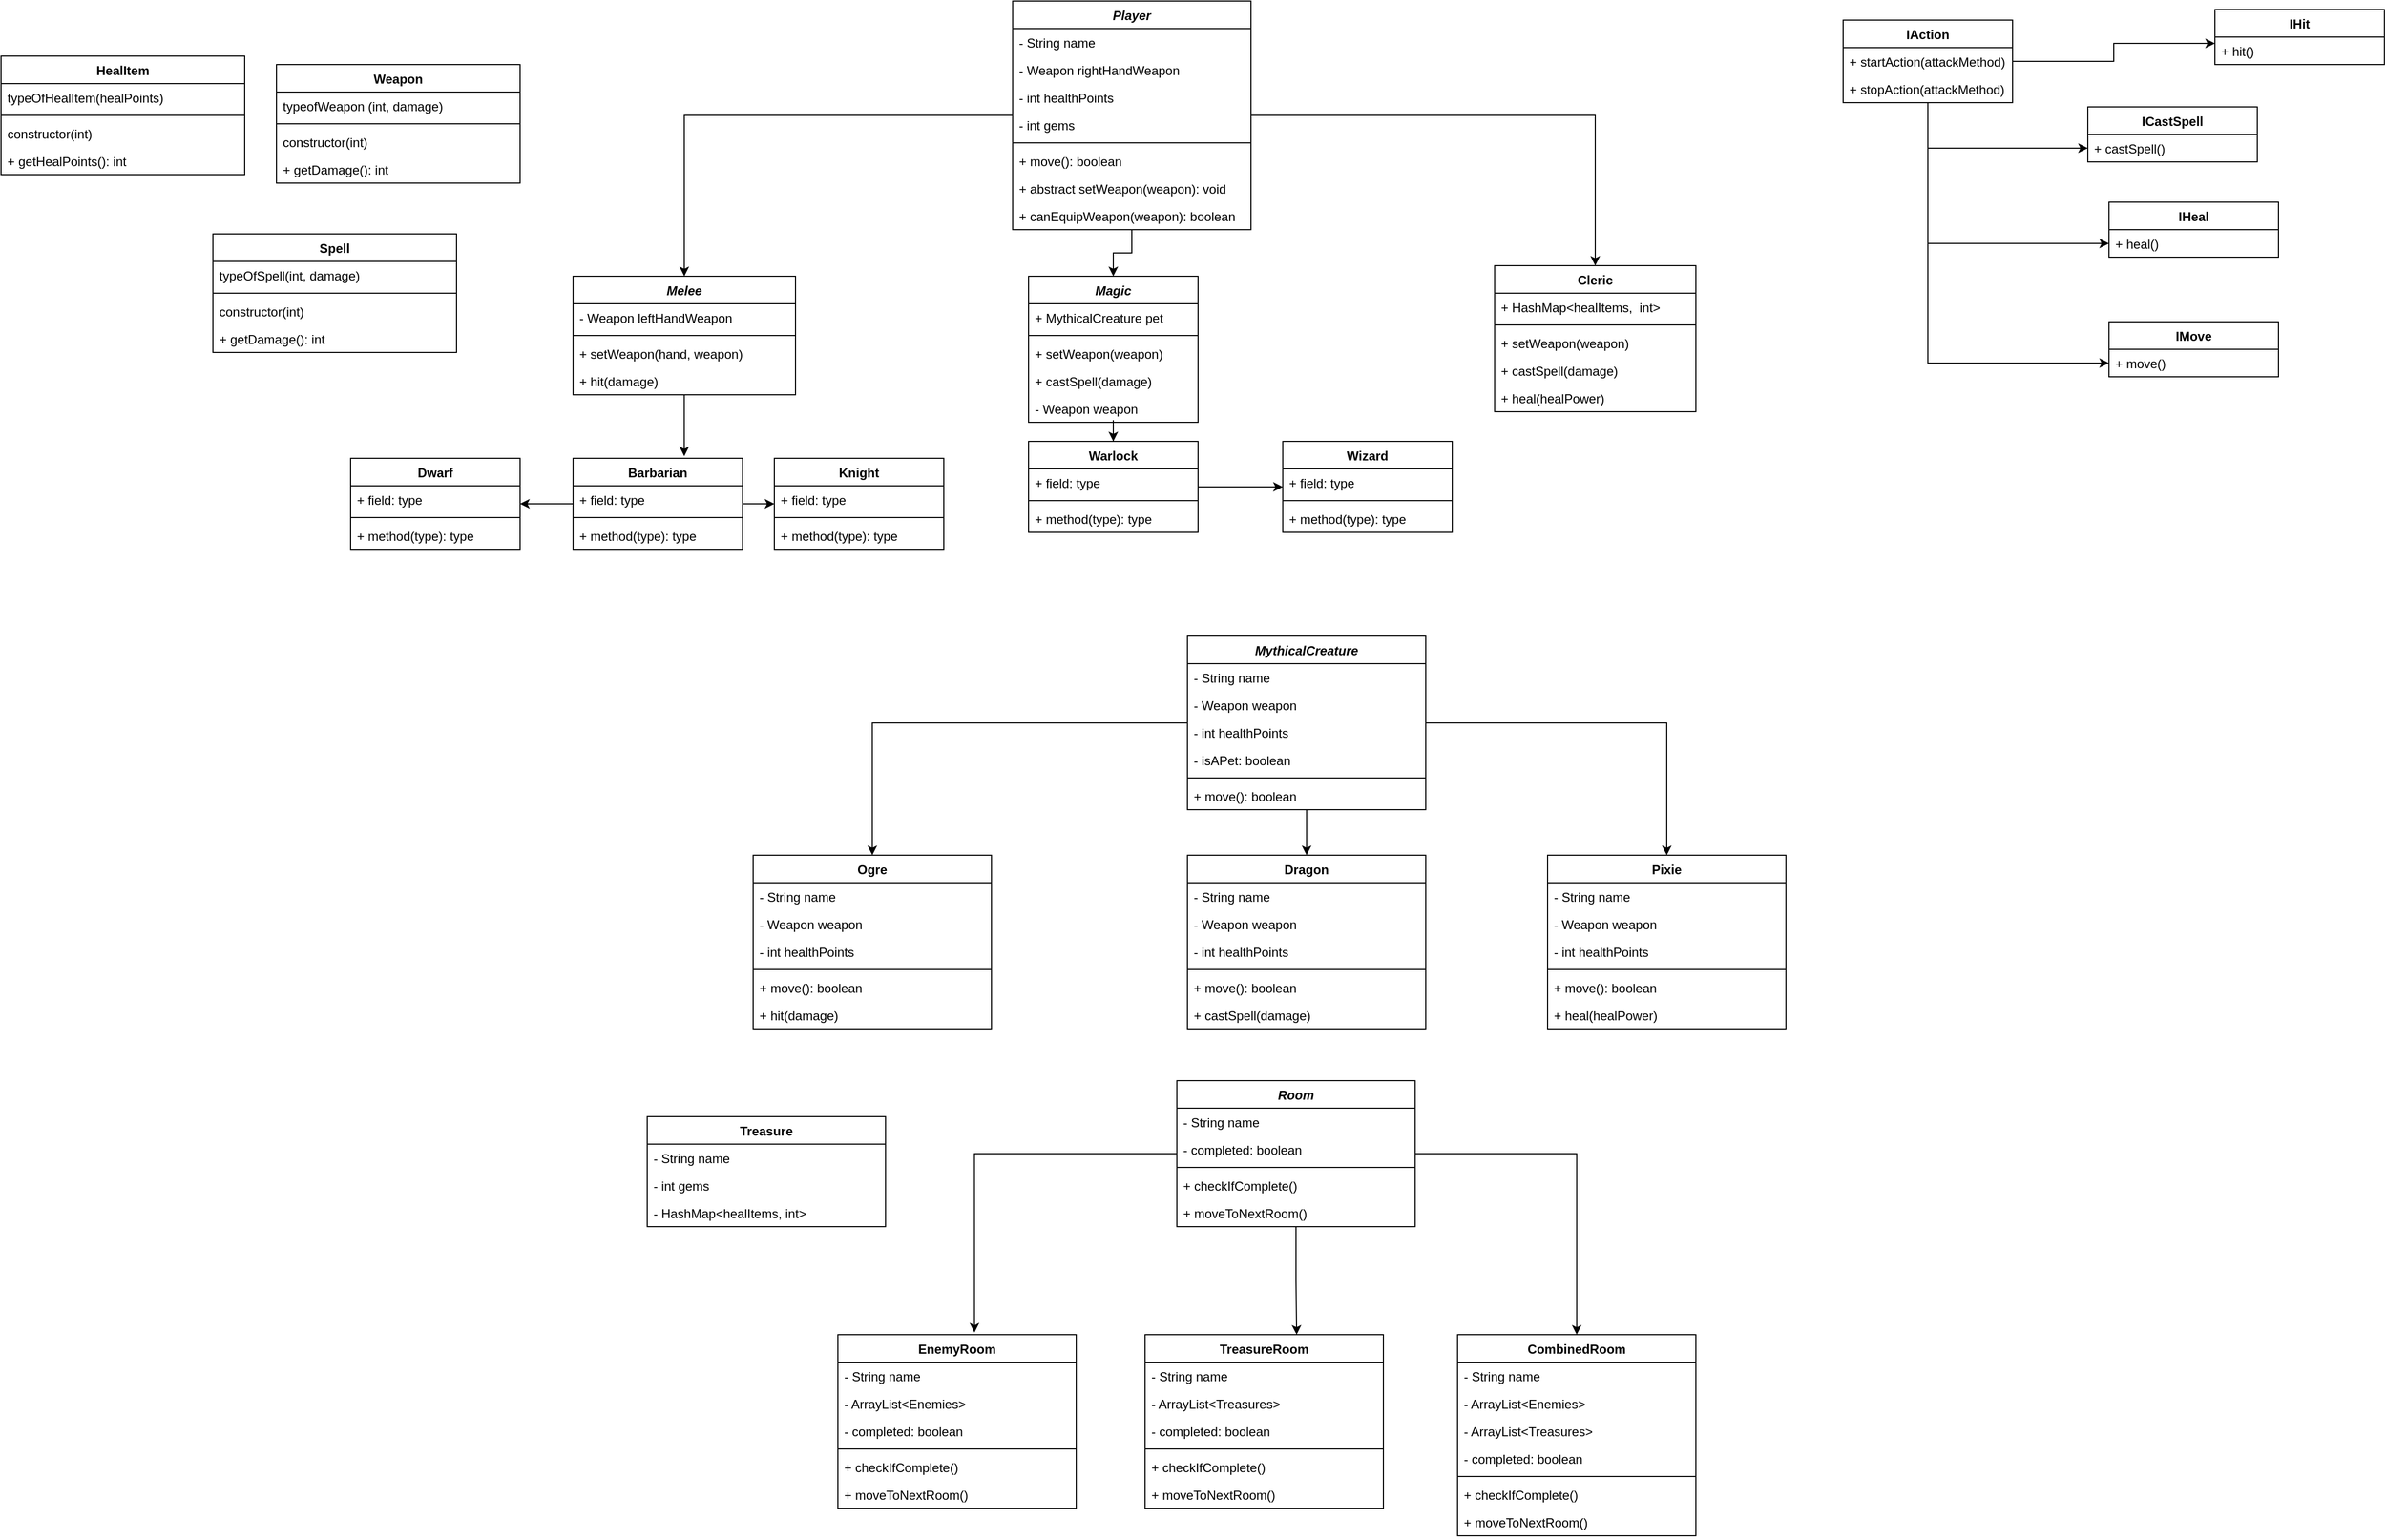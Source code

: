 <mxfile version="14.1.8" type="device"><diagram id="GPRDv0o0sijaEl3wAwDh" name="Page-1"><mxGraphModel dx="2567" dy="671" grid="1" gridSize="10" guides="1" tooltips="1" connect="1" arrows="1" fold="1" page="1" pageScale="1" pageWidth="1169" pageHeight="827" math="0" shadow="0"><root><mxCell id="0"/><mxCell id="1" parent="0"/><mxCell id="RR1nywjwyYyevv1b9YjJ-12" value="" style="edgeStyle=orthogonalEdgeStyle;rounded=0;orthogonalLoop=1;jettySize=auto;html=1;" edge="1" parent="1" source="RR1nywjwyYyevv1b9YjJ-4" target="RR1nywjwyYyevv1b9YjJ-8"><mxGeometry relative="1" as="geometry"/></mxCell><mxCell id="RR1nywjwyYyevv1b9YjJ-49" style="edgeStyle=orthogonalEdgeStyle;rounded=0;orthogonalLoop=1;jettySize=auto;html=1;entryX=0.5;entryY=0;entryDx=0;entryDy=0;" edge="1" parent="1" source="RR1nywjwyYyevv1b9YjJ-4" target="RR1nywjwyYyevv1b9YjJ-13"><mxGeometry relative="1" as="geometry"/></mxCell><mxCell id="RR1nywjwyYyevv1b9YjJ-50" style="edgeStyle=orthogonalEdgeStyle;rounded=0;orthogonalLoop=1;jettySize=auto;html=1;entryX=0.5;entryY=0;entryDx=0;entryDy=0;" edge="1" parent="1" source="RR1nywjwyYyevv1b9YjJ-4" target="RR1nywjwyYyevv1b9YjJ-18"><mxGeometry relative="1" as="geometry"/></mxCell><mxCell id="RR1nywjwyYyevv1b9YjJ-4" value="Player" style="swimlane;fontStyle=3;align=center;verticalAlign=top;childLayout=stackLayout;horizontal=1;startSize=26;horizontalStack=0;resizeParent=1;resizeParentMax=0;resizeLast=0;collapsible=1;marginBottom=0;" vertex="1" parent="1"><mxGeometry x="385" y="20" width="225" height="216" as="geometry"/></mxCell><mxCell id="RR1nywjwyYyevv1b9YjJ-5" value="- String name" style="text;strokeColor=none;fillColor=none;align=left;verticalAlign=top;spacingLeft=4;spacingRight=4;overflow=hidden;rotatable=0;points=[[0,0.5],[1,0.5]];portConstraint=eastwest;" vertex="1" parent="RR1nywjwyYyevv1b9YjJ-4"><mxGeometry y="26" width="225" height="26" as="geometry"/></mxCell><mxCell id="RR1nywjwyYyevv1b9YjJ-56" value="- Weapon rightHandWeapon " style="text;strokeColor=none;fillColor=none;align=left;verticalAlign=top;spacingLeft=4;spacingRight=4;overflow=hidden;rotatable=0;points=[[0,0.5],[1,0.5]];portConstraint=eastwest;" vertex="1" parent="RR1nywjwyYyevv1b9YjJ-4"><mxGeometry y="52" width="225" height="26" as="geometry"/></mxCell><mxCell id="RR1nywjwyYyevv1b9YjJ-53" value="- int healthPoints" style="text;strokeColor=none;fillColor=none;align=left;verticalAlign=top;spacingLeft=4;spacingRight=4;overflow=hidden;rotatable=0;points=[[0,0.5],[1,0.5]];portConstraint=eastwest;" vertex="1" parent="RR1nywjwyYyevv1b9YjJ-4"><mxGeometry y="78" width="225" height="26" as="geometry"/></mxCell><mxCell id="RR1nywjwyYyevv1b9YjJ-155" value="- int gems" style="text;strokeColor=none;fillColor=none;align=left;verticalAlign=top;spacingLeft=4;spacingRight=4;overflow=hidden;rotatable=0;points=[[0,0.5],[1,0.5]];portConstraint=eastwest;" vertex="1" parent="RR1nywjwyYyevv1b9YjJ-4"><mxGeometry y="104" width="225" height="26" as="geometry"/></mxCell><mxCell id="RR1nywjwyYyevv1b9YjJ-6" value="" style="line;strokeWidth=1;fillColor=none;align=left;verticalAlign=middle;spacingTop=-1;spacingLeft=3;spacingRight=3;rotatable=0;labelPosition=right;points=[];portConstraint=eastwest;" vertex="1" parent="RR1nywjwyYyevv1b9YjJ-4"><mxGeometry y="130" width="225" height="8" as="geometry"/></mxCell><mxCell id="RR1nywjwyYyevv1b9YjJ-7" value="+ move(): boolean&#10;" style="text;strokeColor=none;fillColor=none;align=left;verticalAlign=top;spacingLeft=4;spacingRight=4;overflow=hidden;rotatable=0;points=[[0,0.5],[1,0.5]];portConstraint=eastwest;" vertex="1" parent="RR1nywjwyYyevv1b9YjJ-4"><mxGeometry y="138" width="225" height="26" as="geometry"/></mxCell><mxCell id="RR1nywjwyYyevv1b9YjJ-55" value="+ abstract setWeapon(weapon): void" style="text;strokeColor=none;fillColor=none;align=left;verticalAlign=top;spacingLeft=4;spacingRight=4;overflow=hidden;rotatable=0;points=[[0,0.5],[1,0.5]];portConstraint=eastwest;" vertex="1" parent="RR1nywjwyYyevv1b9YjJ-4"><mxGeometry y="164" width="225" height="26" as="geometry"/></mxCell><mxCell id="RR1nywjwyYyevv1b9YjJ-78" value="+ canEquipWeapon(weapon): boolean" style="text;strokeColor=none;fillColor=none;align=left;verticalAlign=top;spacingLeft=4;spacingRight=4;overflow=hidden;rotatable=0;points=[[0,0.5],[1,0.5]];portConstraint=eastwest;" vertex="1" parent="RR1nywjwyYyevv1b9YjJ-4"><mxGeometry y="190" width="225" height="26" as="geometry"/></mxCell><mxCell id="RR1nywjwyYyevv1b9YjJ-63" style="edgeStyle=orthogonalEdgeStyle;rounded=0;orthogonalLoop=1;jettySize=auto;html=1;entryX=0.656;entryY=-0.023;entryDx=0;entryDy=0;entryPerimeter=0;" edge="1" parent="1" source="RR1nywjwyYyevv1b9YjJ-8" target="RR1nywjwyYyevv1b9YjJ-23"><mxGeometry relative="1" as="geometry"/></mxCell><mxCell id="RR1nywjwyYyevv1b9YjJ-8" value="Melee" style="swimlane;fontStyle=3;align=center;verticalAlign=top;childLayout=stackLayout;horizontal=1;startSize=26;horizontalStack=0;resizeParent=1;resizeParentMax=0;resizeLast=0;collapsible=1;marginBottom=0;" vertex="1" parent="1"><mxGeometry x="-30" y="280" width="210" height="112" as="geometry"/></mxCell><mxCell id="RR1nywjwyYyevv1b9YjJ-9" value="- Weapon leftHandWeapon" style="text;strokeColor=none;fillColor=none;align=left;verticalAlign=top;spacingLeft=4;spacingRight=4;overflow=hidden;rotatable=0;points=[[0,0.5],[1,0.5]];portConstraint=eastwest;" vertex="1" parent="RR1nywjwyYyevv1b9YjJ-8"><mxGeometry y="26" width="210" height="26" as="geometry"/></mxCell><mxCell id="RR1nywjwyYyevv1b9YjJ-10" value="" style="line;strokeWidth=1;fillColor=none;align=left;verticalAlign=middle;spacingTop=-1;spacingLeft=3;spacingRight=3;rotatable=0;labelPosition=right;points=[];portConstraint=eastwest;" vertex="1" parent="RR1nywjwyYyevv1b9YjJ-8"><mxGeometry y="52" width="210" height="8" as="geometry"/></mxCell><mxCell id="RR1nywjwyYyevv1b9YjJ-11" value="+ setWeapon(hand, weapon)" style="text;strokeColor=none;fillColor=none;align=left;verticalAlign=top;spacingLeft=4;spacingRight=4;overflow=hidden;rotatable=0;points=[[0,0.5],[1,0.5]];portConstraint=eastwest;" vertex="1" parent="RR1nywjwyYyevv1b9YjJ-8"><mxGeometry y="60" width="210" height="26" as="geometry"/></mxCell><mxCell id="RR1nywjwyYyevv1b9YjJ-62" value="+ hit(damage)" style="text;strokeColor=none;fillColor=none;align=left;verticalAlign=top;spacingLeft=4;spacingRight=4;overflow=hidden;rotatable=0;points=[[0,0.5],[1,0.5]];portConstraint=eastwest;" vertex="1" parent="RR1nywjwyYyevv1b9YjJ-8"><mxGeometry y="86" width="210" height="26" as="geometry"/></mxCell><mxCell id="RR1nywjwyYyevv1b9YjJ-43" value="" style="edgeStyle=orthogonalEdgeStyle;rounded=0;orthogonalLoop=1;jettySize=auto;html=1;" edge="1" parent="1" source="RR1nywjwyYyevv1b9YjJ-13" target="RR1nywjwyYyevv1b9YjJ-39"><mxGeometry relative="1" as="geometry"/></mxCell><mxCell id="RR1nywjwyYyevv1b9YjJ-13" value="Magic" style="swimlane;fontStyle=3;align=center;verticalAlign=top;childLayout=stackLayout;horizontal=1;startSize=26;horizontalStack=0;resizeParent=1;resizeParentMax=0;resizeLast=0;collapsible=1;marginBottom=0;" vertex="1" parent="1"><mxGeometry x="400" y="280" width="160" height="138" as="geometry"/></mxCell><mxCell id="RR1nywjwyYyevv1b9YjJ-14" value="+ MythicalCreature pet" style="text;strokeColor=none;fillColor=none;align=left;verticalAlign=top;spacingLeft=4;spacingRight=4;overflow=hidden;rotatable=0;points=[[0,0.5],[1,0.5]];portConstraint=eastwest;" vertex="1" parent="RR1nywjwyYyevv1b9YjJ-13"><mxGeometry y="26" width="160" height="26" as="geometry"/></mxCell><mxCell id="RR1nywjwyYyevv1b9YjJ-15" value="" style="line;strokeWidth=1;fillColor=none;align=left;verticalAlign=middle;spacingTop=-1;spacingLeft=3;spacingRight=3;rotatable=0;labelPosition=right;points=[];portConstraint=eastwest;" vertex="1" parent="RR1nywjwyYyevv1b9YjJ-13"><mxGeometry y="52" width="160" height="8" as="geometry"/></mxCell><mxCell id="RR1nywjwyYyevv1b9YjJ-16" value="+ setWeapon(weapon)" style="text;strokeColor=none;fillColor=none;align=left;verticalAlign=top;spacingLeft=4;spacingRight=4;overflow=hidden;rotatable=0;points=[[0,0.5],[1,0.5]];portConstraint=eastwest;" vertex="1" parent="RR1nywjwyYyevv1b9YjJ-13"><mxGeometry y="60" width="160" height="26" as="geometry"/></mxCell><mxCell id="RR1nywjwyYyevv1b9YjJ-80" value="+ castSpell(damage)" style="text;strokeColor=none;fillColor=none;align=left;verticalAlign=top;spacingLeft=4;spacingRight=4;overflow=hidden;rotatable=0;points=[[0,0.5],[1,0.5]];portConstraint=eastwest;" vertex="1" parent="RR1nywjwyYyevv1b9YjJ-13"><mxGeometry y="86" width="160" height="26" as="geometry"/></mxCell><mxCell id="RR1nywjwyYyevv1b9YjJ-52" value="- Weapon weapon " style="text;strokeColor=none;fillColor=none;align=left;verticalAlign=top;spacingLeft=4;spacingRight=4;overflow=hidden;rotatable=0;points=[[0,0.5],[1,0.5]];portConstraint=eastwest;" vertex="1" parent="RR1nywjwyYyevv1b9YjJ-13"><mxGeometry y="112" width="160" height="26" as="geometry"/></mxCell><mxCell id="RR1nywjwyYyevv1b9YjJ-18" value="Cleric" style="swimlane;fontStyle=1;align=center;verticalAlign=top;childLayout=stackLayout;horizontal=1;startSize=26;horizontalStack=0;resizeParent=1;resizeParentMax=0;resizeLast=0;collapsible=1;marginBottom=0;" vertex="1" parent="1"><mxGeometry x="840" y="270" width="190" height="138" as="geometry"/></mxCell><mxCell id="RR1nywjwyYyevv1b9YjJ-19" value="+ HashMap&lt;healItems,  int&gt;" style="text;strokeColor=none;fillColor=none;align=left;verticalAlign=top;spacingLeft=4;spacingRight=4;overflow=hidden;rotatable=0;points=[[0,0.5],[1,0.5]];portConstraint=eastwest;" vertex="1" parent="RR1nywjwyYyevv1b9YjJ-18"><mxGeometry y="26" width="190" height="26" as="geometry"/></mxCell><mxCell id="RR1nywjwyYyevv1b9YjJ-20" value="" style="line;strokeWidth=1;fillColor=none;align=left;verticalAlign=middle;spacingTop=-1;spacingLeft=3;spacingRight=3;rotatable=0;labelPosition=right;points=[];portConstraint=eastwest;" vertex="1" parent="RR1nywjwyYyevv1b9YjJ-18"><mxGeometry y="52" width="190" height="8" as="geometry"/></mxCell><mxCell id="RR1nywjwyYyevv1b9YjJ-21" value="+ setWeapon(weapon)" style="text;strokeColor=none;fillColor=none;align=left;verticalAlign=top;spacingLeft=4;spacingRight=4;overflow=hidden;rotatable=0;points=[[0,0.5],[1,0.5]];portConstraint=eastwest;" vertex="1" parent="RR1nywjwyYyevv1b9YjJ-18"><mxGeometry y="60" width="190" height="26" as="geometry"/></mxCell><mxCell id="RR1nywjwyYyevv1b9YjJ-81" value="+ castSpell(damage)" style="text;strokeColor=none;fillColor=none;align=left;verticalAlign=top;spacingLeft=4;spacingRight=4;overflow=hidden;rotatable=0;points=[[0,0.5],[1,0.5]];portConstraint=eastwest;" vertex="1" parent="RR1nywjwyYyevv1b9YjJ-18"><mxGeometry y="86" width="190" height="26" as="geometry"/></mxCell><mxCell id="RR1nywjwyYyevv1b9YjJ-66" value="+ heal(healPower)" style="text;strokeColor=none;fillColor=none;align=left;verticalAlign=top;spacingLeft=4;spacingRight=4;overflow=hidden;rotatable=0;points=[[0,0.5],[1,0.5]];portConstraint=eastwest;" vertex="1" parent="RR1nywjwyYyevv1b9YjJ-18"><mxGeometry y="112" width="190" height="26" as="geometry"/></mxCell><mxCell id="RR1nywjwyYyevv1b9YjJ-32" value="" style="edgeStyle=orthogonalEdgeStyle;rounded=0;orthogonalLoop=1;jettySize=auto;html=1;" edge="1" parent="1" source="RR1nywjwyYyevv1b9YjJ-23" target="RR1nywjwyYyevv1b9YjJ-28"><mxGeometry relative="1" as="geometry"/></mxCell><mxCell id="RR1nywjwyYyevv1b9YjJ-37" value="" style="edgeStyle=orthogonalEdgeStyle;rounded=0;orthogonalLoop=1;jettySize=auto;html=1;" edge="1" parent="1" source="RR1nywjwyYyevv1b9YjJ-23" target="RR1nywjwyYyevv1b9YjJ-33"><mxGeometry relative="1" as="geometry"/></mxCell><mxCell id="RR1nywjwyYyevv1b9YjJ-23" value="Barbarian" style="swimlane;fontStyle=1;align=center;verticalAlign=top;childLayout=stackLayout;horizontal=1;startSize=26;horizontalStack=0;resizeParent=1;resizeParentMax=0;resizeLast=0;collapsible=1;marginBottom=0;" vertex="1" parent="1"><mxGeometry x="-30" y="452" width="160" height="86" as="geometry"/></mxCell><mxCell id="RR1nywjwyYyevv1b9YjJ-24" value="+ field: type" style="text;strokeColor=none;fillColor=none;align=left;verticalAlign=top;spacingLeft=4;spacingRight=4;overflow=hidden;rotatable=0;points=[[0,0.5],[1,0.5]];portConstraint=eastwest;" vertex="1" parent="RR1nywjwyYyevv1b9YjJ-23"><mxGeometry y="26" width="160" height="26" as="geometry"/></mxCell><mxCell id="RR1nywjwyYyevv1b9YjJ-25" value="" style="line;strokeWidth=1;fillColor=none;align=left;verticalAlign=middle;spacingTop=-1;spacingLeft=3;spacingRight=3;rotatable=0;labelPosition=right;points=[];portConstraint=eastwest;" vertex="1" parent="RR1nywjwyYyevv1b9YjJ-23"><mxGeometry y="52" width="160" height="8" as="geometry"/></mxCell><mxCell id="RR1nywjwyYyevv1b9YjJ-26" value="+ method(type): type" style="text;strokeColor=none;fillColor=none;align=left;verticalAlign=top;spacingLeft=4;spacingRight=4;overflow=hidden;rotatable=0;points=[[0,0.5],[1,0.5]];portConstraint=eastwest;" vertex="1" parent="RR1nywjwyYyevv1b9YjJ-23"><mxGeometry y="60" width="160" height="26" as="geometry"/></mxCell><mxCell id="RR1nywjwyYyevv1b9YjJ-28" value="Dwarf" style="swimlane;fontStyle=1;align=center;verticalAlign=top;childLayout=stackLayout;horizontal=1;startSize=26;horizontalStack=0;resizeParent=1;resizeParentMax=0;resizeLast=0;collapsible=1;marginBottom=0;" vertex="1" parent="1"><mxGeometry x="-240" y="452" width="160" height="86" as="geometry"/></mxCell><mxCell id="RR1nywjwyYyevv1b9YjJ-29" value="+ field: type" style="text;strokeColor=none;fillColor=none;align=left;verticalAlign=top;spacingLeft=4;spacingRight=4;overflow=hidden;rotatable=0;points=[[0,0.5],[1,0.5]];portConstraint=eastwest;" vertex="1" parent="RR1nywjwyYyevv1b9YjJ-28"><mxGeometry y="26" width="160" height="26" as="geometry"/></mxCell><mxCell id="RR1nywjwyYyevv1b9YjJ-30" value="" style="line;strokeWidth=1;fillColor=none;align=left;verticalAlign=middle;spacingTop=-1;spacingLeft=3;spacingRight=3;rotatable=0;labelPosition=right;points=[];portConstraint=eastwest;" vertex="1" parent="RR1nywjwyYyevv1b9YjJ-28"><mxGeometry y="52" width="160" height="8" as="geometry"/></mxCell><mxCell id="RR1nywjwyYyevv1b9YjJ-31" value="+ method(type): type" style="text;strokeColor=none;fillColor=none;align=left;verticalAlign=top;spacingLeft=4;spacingRight=4;overflow=hidden;rotatable=0;points=[[0,0.5],[1,0.5]];portConstraint=eastwest;" vertex="1" parent="RR1nywjwyYyevv1b9YjJ-28"><mxGeometry y="60" width="160" height="26" as="geometry"/></mxCell><mxCell id="RR1nywjwyYyevv1b9YjJ-33" value="Knight" style="swimlane;fontStyle=1;align=center;verticalAlign=top;childLayout=stackLayout;horizontal=1;startSize=26;horizontalStack=0;resizeParent=1;resizeParentMax=0;resizeLast=0;collapsible=1;marginBottom=0;" vertex="1" parent="1"><mxGeometry x="160" y="452" width="160" height="86" as="geometry"/></mxCell><mxCell id="RR1nywjwyYyevv1b9YjJ-34" value="+ field: type" style="text;strokeColor=none;fillColor=none;align=left;verticalAlign=top;spacingLeft=4;spacingRight=4;overflow=hidden;rotatable=0;points=[[0,0.5],[1,0.5]];portConstraint=eastwest;" vertex="1" parent="RR1nywjwyYyevv1b9YjJ-33"><mxGeometry y="26" width="160" height="26" as="geometry"/></mxCell><mxCell id="RR1nywjwyYyevv1b9YjJ-35" value="" style="line;strokeWidth=1;fillColor=none;align=left;verticalAlign=middle;spacingTop=-1;spacingLeft=3;spacingRight=3;rotatable=0;labelPosition=right;points=[];portConstraint=eastwest;" vertex="1" parent="RR1nywjwyYyevv1b9YjJ-33"><mxGeometry y="52" width="160" height="8" as="geometry"/></mxCell><mxCell id="RR1nywjwyYyevv1b9YjJ-36" value="+ method(type): type" style="text;strokeColor=none;fillColor=none;align=left;verticalAlign=top;spacingLeft=4;spacingRight=4;overflow=hidden;rotatable=0;points=[[0,0.5],[1,0.5]];portConstraint=eastwest;" vertex="1" parent="RR1nywjwyYyevv1b9YjJ-33"><mxGeometry y="60" width="160" height="26" as="geometry"/></mxCell><mxCell id="RR1nywjwyYyevv1b9YjJ-48" value="" style="edgeStyle=orthogonalEdgeStyle;rounded=0;orthogonalLoop=1;jettySize=auto;html=1;" edge="1" parent="1" source="RR1nywjwyYyevv1b9YjJ-39" target="RR1nywjwyYyevv1b9YjJ-44"><mxGeometry relative="1" as="geometry"/></mxCell><mxCell id="RR1nywjwyYyevv1b9YjJ-39" value="Warlock" style="swimlane;fontStyle=1;align=center;verticalAlign=top;childLayout=stackLayout;horizontal=1;startSize=26;horizontalStack=0;resizeParent=1;resizeParentMax=0;resizeLast=0;collapsible=1;marginBottom=0;" vertex="1" parent="1"><mxGeometry x="400" y="436" width="160" height="86" as="geometry"/></mxCell><mxCell id="RR1nywjwyYyevv1b9YjJ-40" value="+ field: type" style="text;strokeColor=none;fillColor=none;align=left;verticalAlign=top;spacingLeft=4;spacingRight=4;overflow=hidden;rotatable=0;points=[[0,0.5],[1,0.5]];portConstraint=eastwest;" vertex="1" parent="RR1nywjwyYyevv1b9YjJ-39"><mxGeometry y="26" width="160" height="26" as="geometry"/></mxCell><mxCell id="RR1nywjwyYyevv1b9YjJ-41" value="" style="line;strokeWidth=1;fillColor=none;align=left;verticalAlign=middle;spacingTop=-1;spacingLeft=3;spacingRight=3;rotatable=0;labelPosition=right;points=[];portConstraint=eastwest;" vertex="1" parent="RR1nywjwyYyevv1b9YjJ-39"><mxGeometry y="52" width="160" height="8" as="geometry"/></mxCell><mxCell id="RR1nywjwyYyevv1b9YjJ-42" value="+ method(type): type" style="text;strokeColor=none;fillColor=none;align=left;verticalAlign=top;spacingLeft=4;spacingRight=4;overflow=hidden;rotatable=0;points=[[0,0.5],[1,0.5]];portConstraint=eastwest;" vertex="1" parent="RR1nywjwyYyevv1b9YjJ-39"><mxGeometry y="60" width="160" height="26" as="geometry"/></mxCell><mxCell id="RR1nywjwyYyevv1b9YjJ-44" value="Wizard" style="swimlane;fontStyle=1;align=center;verticalAlign=top;childLayout=stackLayout;horizontal=1;startSize=26;horizontalStack=0;resizeParent=1;resizeParentMax=0;resizeLast=0;collapsible=1;marginBottom=0;" vertex="1" parent="1"><mxGeometry x="640" y="436" width="160" height="86" as="geometry"/></mxCell><mxCell id="RR1nywjwyYyevv1b9YjJ-45" value="+ field: type" style="text;strokeColor=none;fillColor=none;align=left;verticalAlign=top;spacingLeft=4;spacingRight=4;overflow=hidden;rotatable=0;points=[[0,0.5],[1,0.5]];portConstraint=eastwest;" vertex="1" parent="RR1nywjwyYyevv1b9YjJ-44"><mxGeometry y="26" width="160" height="26" as="geometry"/></mxCell><mxCell id="RR1nywjwyYyevv1b9YjJ-46" value="" style="line;strokeWidth=1;fillColor=none;align=left;verticalAlign=middle;spacingTop=-1;spacingLeft=3;spacingRight=3;rotatable=0;labelPosition=right;points=[];portConstraint=eastwest;" vertex="1" parent="RR1nywjwyYyevv1b9YjJ-44"><mxGeometry y="52" width="160" height="8" as="geometry"/></mxCell><mxCell id="RR1nywjwyYyevv1b9YjJ-47" value="+ method(type): type" style="text;strokeColor=none;fillColor=none;align=left;verticalAlign=top;spacingLeft=4;spacingRight=4;overflow=hidden;rotatable=0;points=[[0,0.5],[1,0.5]];portConstraint=eastwest;" vertex="1" parent="RR1nywjwyYyevv1b9YjJ-44"><mxGeometry y="60" width="160" height="26" as="geometry"/></mxCell><mxCell id="RR1nywjwyYyevv1b9YjJ-58" value="IHit" style="swimlane;fontStyle=1;align=center;verticalAlign=top;childLayout=stackLayout;horizontal=1;startSize=26;horizontalStack=0;resizeParent=1;resizeParentMax=0;resizeLast=0;collapsible=1;marginBottom=0;" vertex="1" parent="1"><mxGeometry x="1520" y="28" width="160" height="52" as="geometry"/></mxCell><mxCell id="RR1nywjwyYyevv1b9YjJ-61" value="+ hit()" style="text;strokeColor=none;fillColor=none;align=left;verticalAlign=top;spacingLeft=4;spacingRight=4;overflow=hidden;rotatable=0;points=[[0,0.5],[1,0.5]];portConstraint=eastwest;" vertex="1" parent="RR1nywjwyYyevv1b9YjJ-58"><mxGeometry y="26" width="160" height="26" as="geometry"/></mxCell><mxCell id="RR1nywjwyYyevv1b9YjJ-64" value="ICastSpell" style="swimlane;fontStyle=1;align=center;verticalAlign=top;childLayout=stackLayout;horizontal=1;startSize=26;horizontalStack=0;resizeParent=1;resizeParentMax=0;resizeLast=0;collapsible=1;marginBottom=0;" vertex="1" parent="1"><mxGeometry x="1400" y="120" width="160" height="52" as="geometry"/></mxCell><mxCell id="RR1nywjwyYyevv1b9YjJ-65" value="+ castSpell()" style="text;strokeColor=none;fillColor=none;align=left;verticalAlign=top;spacingLeft=4;spacingRight=4;overflow=hidden;rotatable=0;points=[[0,0.5],[1,0.5]];portConstraint=eastwest;" vertex="1" parent="RR1nywjwyYyevv1b9YjJ-64"><mxGeometry y="26" width="160" height="26" as="geometry"/></mxCell><mxCell id="RR1nywjwyYyevv1b9YjJ-67" value="IHeal" style="swimlane;fontStyle=1;align=center;verticalAlign=top;childLayout=stackLayout;horizontal=1;startSize=26;horizontalStack=0;resizeParent=1;resizeParentMax=0;resizeLast=0;collapsible=1;marginBottom=0;" vertex="1" parent="1"><mxGeometry x="1420" y="210" width="160" height="52" as="geometry"/></mxCell><mxCell id="RR1nywjwyYyevv1b9YjJ-68" value="+ heal()" style="text;strokeColor=none;fillColor=none;align=left;verticalAlign=top;spacingLeft=4;spacingRight=4;overflow=hidden;rotatable=0;points=[[0,0.5],[1,0.5]];portConstraint=eastwest;" vertex="1" parent="RR1nywjwyYyevv1b9YjJ-67"><mxGeometry y="26" width="160" height="26" as="geometry"/></mxCell><mxCell id="RR1nywjwyYyevv1b9YjJ-74" value="Weapon" style="swimlane;fontStyle=1;align=center;verticalAlign=top;childLayout=stackLayout;horizontal=1;startSize=26;horizontalStack=0;resizeParent=1;resizeParentMax=0;resizeLast=0;collapsible=1;marginBottom=0;" vertex="1" parent="1"><mxGeometry x="-310" y="80" width="230" height="112" as="geometry"/></mxCell><mxCell id="RR1nywjwyYyevv1b9YjJ-75" value="typeofWeapon (int, damage)" style="text;strokeColor=none;fillColor=none;align=left;verticalAlign=top;spacingLeft=4;spacingRight=4;overflow=hidden;rotatable=0;points=[[0,0.5],[1,0.5]];portConstraint=eastwest;" vertex="1" parent="RR1nywjwyYyevv1b9YjJ-74"><mxGeometry y="26" width="230" height="26" as="geometry"/></mxCell><mxCell id="RR1nywjwyYyevv1b9YjJ-76" value="" style="line;strokeWidth=1;fillColor=none;align=left;verticalAlign=middle;spacingTop=-1;spacingLeft=3;spacingRight=3;rotatable=0;labelPosition=right;points=[];portConstraint=eastwest;" vertex="1" parent="RR1nywjwyYyevv1b9YjJ-74"><mxGeometry y="52" width="230" height="8" as="geometry"/></mxCell><mxCell id="RR1nywjwyYyevv1b9YjJ-77" value="constructor(int)" style="text;strokeColor=none;fillColor=none;align=left;verticalAlign=top;spacingLeft=4;spacingRight=4;overflow=hidden;rotatable=0;points=[[0,0.5],[1,0.5]];portConstraint=eastwest;" vertex="1" parent="RR1nywjwyYyevv1b9YjJ-74"><mxGeometry y="60" width="230" height="26" as="geometry"/></mxCell><mxCell id="RR1nywjwyYyevv1b9YjJ-83" value="+ getDamage(): int " style="text;strokeColor=none;fillColor=none;align=left;verticalAlign=top;spacingLeft=4;spacingRight=4;overflow=hidden;rotatable=0;points=[[0,0.5],[1,0.5]];portConstraint=eastwest;" vertex="1" parent="RR1nywjwyYyevv1b9YjJ-74"><mxGeometry y="86" width="230" height="26" as="geometry"/></mxCell><mxCell id="RR1nywjwyYyevv1b9YjJ-84" value="Spell" style="swimlane;fontStyle=1;align=center;verticalAlign=top;childLayout=stackLayout;horizontal=1;startSize=26;horizontalStack=0;resizeParent=1;resizeParentMax=0;resizeLast=0;collapsible=1;marginBottom=0;" vertex="1" parent="1"><mxGeometry x="-370" y="240" width="230" height="112" as="geometry"/></mxCell><mxCell id="RR1nywjwyYyevv1b9YjJ-85" value="typeOfSpell(int, damage)" style="text;strokeColor=none;fillColor=none;align=left;verticalAlign=top;spacingLeft=4;spacingRight=4;overflow=hidden;rotatable=0;points=[[0,0.5],[1,0.5]];portConstraint=eastwest;" vertex="1" parent="RR1nywjwyYyevv1b9YjJ-84"><mxGeometry y="26" width="230" height="26" as="geometry"/></mxCell><mxCell id="RR1nywjwyYyevv1b9YjJ-86" value="" style="line;strokeWidth=1;fillColor=none;align=left;verticalAlign=middle;spacingTop=-1;spacingLeft=3;spacingRight=3;rotatable=0;labelPosition=right;points=[];portConstraint=eastwest;" vertex="1" parent="RR1nywjwyYyevv1b9YjJ-84"><mxGeometry y="52" width="230" height="8" as="geometry"/></mxCell><mxCell id="RR1nywjwyYyevv1b9YjJ-87" value="constructor(int)" style="text;strokeColor=none;fillColor=none;align=left;verticalAlign=top;spacingLeft=4;spacingRight=4;overflow=hidden;rotatable=0;points=[[0,0.5],[1,0.5]];portConstraint=eastwest;" vertex="1" parent="RR1nywjwyYyevv1b9YjJ-84"><mxGeometry y="60" width="230" height="26" as="geometry"/></mxCell><mxCell id="RR1nywjwyYyevv1b9YjJ-88" value="+ getDamage(): int " style="text;strokeColor=none;fillColor=none;align=left;verticalAlign=top;spacingLeft=4;spacingRight=4;overflow=hidden;rotatable=0;points=[[0,0.5],[1,0.5]];portConstraint=eastwest;" vertex="1" parent="RR1nywjwyYyevv1b9YjJ-84"><mxGeometry y="86" width="230" height="26" as="geometry"/></mxCell><mxCell id="RR1nywjwyYyevv1b9YjJ-89" value="HealItem" style="swimlane;fontStyle=1;align=center;verticalAlign=top;childLayout=stackLayout;horizontal=1;startSize=26;horizontalStack=0;resizeParent=1;resizeParentMax=0;resizeLast=0;collapsible=1;marginBottom=0;" vertex="1" parent="1"><mxGeometry x="-570" y="72" width="230" height="112" as="geometry"/></mxCell><mxCell id="RR1nywjwyYyevv1b9YjJ-90" value="typeOfHealItem(healPoints)" style="text;strokeColor=none;fillColor=none;align=left;verticalAlign=top;spacingLeft=4;spacingRight=4;overflow=hidden;rotatable=0;points=[[0,0.5],[1,0.5]];portConstraint=eastwest;" vertex="1" parent="RR1nywjwyYyevv1b9YjJ-89"><mxGeometry y="26" width="230" height="26" as="geometry"/></mxCell><mxCell id="RR1nywjwyYyevv1b9YjJ-91" value="" style="line;strokeWidth=1;fillColor=none;align=left;verticalAlign=middle;spacingTop=-1;spacingLeft=3;spacingRight=3;rotatable=0;labelPosition=right;points=[];portConstraint=eastwest;" vertex="1" parent="RR1nywjwyYyevv1b9YjJ-89"><mxGeometry y="52" width="230" height="8" as="geometry"/></mxCell><mxCell id="RR1nywjwyYyevv1b9YjJ-92" value="constructor(int)" style="text;strokeColor=none;fillColor=none;align=left;verticalAlign=top;spacingLeft=4;spacingRight=4;overflow=hidden;rotatable=0;points=[[0,0.5],[1,0.5]];portConstraint=eastwest;" vertex="1" parent="RR1nywjwyYyevv1b9YjJ-89"><mxGeometry y="60" width="230" height="26" as="geometry"/></mxCell><mxCell id="RR1nywjwyYyevv1b9YjJ-93" value="+ getHealPoints(): int " style="text;strokeColor=none;fillColor=none;align=left;verticalAlign=top;spacingLeft=4;spacingRight=4;overflow=hidden;rotatable=0;points=[[0,0.5],[1,0.5]];portConstraint=eastwest;" vertex="1" parent="RR1nywjwyYyevv1b9YjJ-89"><mxGeometry y="86" width="230" height="26" as="geometry"/></mxCell><mxCell id="RR1nywjwyYyevv1b9YjJ-116" style="edgeStyle=orthogonalEdgeStyle;rounded=0;orthogonalLoop=1;jettySize=auto;html=1;entryX=0.5;entryY=0;entryDx=0;entryDy=0;" edge="1" parent="1" source="RR1nywjwyYyevv1b9YjJ-94" target="RR1nywjwyYyevv1b9YjJ-104"><mxGeometry relative="1" as="geometry"/></mxCell><mxCell id="RR1nywjwyYyevv1b9YjJ-117" style="edgeStyle=orthogonalEdgeStyle;rounded=0;orthogonalLoop=1;jettySize=auto;html=1;" edge="1" parent="1" source="RR1nywjwyYyevv1b9YjJ-94" target="RR1nywjwyYyevv1b9YjJ-110"><mxGeometry relative="1" as="geometry"/></mxCell><mxCell id="RR1nywjwyYyevv1b9YjJ-127" style="edgeStyle=orthogonalEdgeStyle;rounded=0;orthogonalLoop=1;jettySize=auto;html=1;entryX=0.5;entryY=0;entryDx=0;entryDy=0;" edge="1" parent="1" source="RR1nywjwyYyevv1b9YjJ-94" target="RR1nywjwyYyevv1b9YjJ-120"><mxGeometry relative="1" as="geometry"/></mxCell><mxCell id="RR1nywjwyYyevv1b9YjJ-94" value="MythicalCreature" style="swimlane;fontStyle=3;align=center;verticalAlign=top;childLayout=stackLayout;horizontal=1;startSize=26;horizontalStack=0;resizeParent=1;resizeParentMax=0;resizeLast=0;collapsible=1;marginBottom=0;" vertex="1" parent="1"><mxGeometry x="550" y="620" width="225" height="164" as="geometry"/></mxCell><mxCell id="RR1nywjwyYyevv1b9YjJ-95" value="- String name" style="text;strokeColor=none;fillColor=none;align=left;verticalAlign=top;spacingLeft=4;spacingRight=4;overflow=hidden;rotatable=0;points=[[0,0.5],[1,0.5]];portConstraint=eastwest;" vertex="1" parent="RR1nywjwyYyevv1b9YjJ-94"><mxGeometry y="26" width="225" height="26" as="geometry"/></mxCell><mxCell id="RR1nywjwyYyevv1b9YjJ-96" value="- Weapon weapon " style="text;strokeColor=none;fillColor=none;align=left;verticalAlign=top;spacingLeft=4;spacingRight=4;overflow=hidden;rotatable=0;points=[[0,0.5],[1,0.5]];portConstraint=eastwest;" vertex="1" parent="RR1nywjwyYyevv1b9YjJ-94"><mxGeometry y="52" width="225" height="26" as="geometry"/></mxCell><mxCell id="RR1nywjwyYyevv1b9YjJ-97" value="- int healthPoints" style="text;strokeColor=none;fillColor=none;align=left;verticalAlign=top;spacingLeft=4;spacingRight=4;overflow=hidden;rotatable=0;points=[[0,0.5],[1,0.5]];portConstraint=eastwest;" vertex="1" parent="RR1nywjwyYyevv1b9YjJ-94"><mxGeometry y="78" width="225" height="26" as="geometry"/></mxCell><mxCell id="RR1nywjwyYyevv1b9YjJ-157" value="- isAPet: boolean" style="text;strokeColor=none;fillColor=none;align=left;verticalAlign=top;spacingLeft=4;spacingRight=4;overflow=hidden;rotatable=0;points=[[0,0.5],[1,0.5]];portConstraint=eastwest;" vertex="1" parent="RR1nywjwyYyevv1b9YjJ-94"><mxGeometry y="104" width="225" height="26" as="geometry"/></mxCell><mxCell id="RR1nywjwyYyevv1b9YjJ-98" value="" style="line;strokeWidth=1;fillColor=none;align=left;verticalAlign=middle;spacingTop=-1;spacingLeft=3;spacingRight=3;rotatable=0;labelPosition=right;points=[];portConstraint=eastwest;" vertex="1" parent="RR1nywjwyYyevv1b9YjJ-94"><mxGeometry y="130" width="225" height="8" as="geometry"/></mxCell><mxCell id="RR1nywjwyYyevv1b9YjJ-99" value="+ move(): boolean&#10;" style="text;strokeColor=none;fillColor=none;align=left;verticalAlign=top;spacingLeft=4;spacingRight=4;overflow=hidden;rotatable=0;points=[[0,0.5],[1,0.5]];portConstraint=eastwest;" vertex="1" parent="RR1nywjwyYyevv1b9YjJ-94"><mxGeometry y="138" width="225" height="26" as="geometry"/></mxCell><mxCell id="RR1nywjwyYyevv1b9YjJ-102" value="IMove" style="swimlane;fontStyle=1;align=center;verticalAlign=top;childLayout=stackLayout;horizontal=1;startSize=26;horizontalStack=0;resizeParent=1;resizeParentMax=0;resizeLast=0;collapsible=1;marginBottom=0;" vertex="1" parent="1"><mxGeometry x="1420" y="323" width="160" height="52" as="geometry"/></mxCell><mxCell id="RR1nywjwyYyevv1b9YjJ-103" value="+ move()" style="text;strokeColor=none;fillColor=none;align=left;verticalAlign=top;spacingLeft=4;spacingRight=4;overflow=hidden;rotatable=0;points=[[0,0.5],[1,0.5]];portConstraint=eastwest;" vertex="1" parent="RR1nywjwyYyevv1b9YjJ-102"><mxGeometry y="26" width="160" height="26" as="geometry"/></mxCell><mxCell id="RR1nywjwyYyevv1b9YjJ-104" value="Ogre" style="swimlane;fontStyle=1;align=center;verticalAlign=top;childLayout=stackLayout;horizontal=1;startSize=26;horizontalStack=0;resizeParent=1;resizeParentMax=0;resizeLast=0;collapsible=1;marginBottom=0;" vertex="1" parent="1"><mxGeometry x="140" y="827" width="225" height="164" as="geometry"/></mxCell><mxCell id="RR1nywjwyYyevv1b9YjJ-105" value="- String name" style="text;strokeColor=none;fillColor=none;align=left;verticalAlign=top;spacingLeft=4;spacingRight=4;overflow=hidden;rotatable=0;points=[[0,0.5],[1,0.5]];portConstraint=eastwest;" vertex="1" parent="RR1nywjwyYyevv1b9YjJ-104"><mxGeometry y="26" width="225" height="26" as="geometry"/></mxCell><mxCell id="RR1nywjwyYyevv1b9YjJ-106" value="- Weapon weapon " style="text;strokeColor=none;fillColor=none;align=left;verticalAlign=top;spacingLeft=4;spacingRight=4;overflow=hidden;rotatable=0;points=[[0,0.5],[1,0.5]];portConstraint=eastwest;" vertex="1" parent="RR1nywjwyYyevv1b9YjJ-104"><mxGeometry y="52" width="225" height="26" as="geometry"/></mxCell><mxCell id="RR1nywjwyYyevv1b9YjJ-107" value="- int healthPoints" style="text;strokeColor=none;fillColor=none;align=left;verticalAlign=top;spacingLeft=4;spacingRight=4;overflow=hidden;rotatable=0;points=[[0,0.5],[1,0.5]];portConstraint=eastwest;" vertex="1" parent="RR1nywjwyYyevv1b9YjJ-104"><mxGeometry y="78" width="225" height="26" as="geometry"/></mxCell><mxCell id="RR1nywjwyYyevv1b9YjJ-108" value="" style="line;strokeWidth=1;fillColor=none;align=left;verticalAlign=middle;spacingTop=-1;spacingLeft=3;spacingRight=3;rotatable=0;labelPosition=right;points=[];portConstraint=eastwest;" vertex="1" parent="RR1nywjwyYyevv1b9YjJ-104"><mxGeometry y="104" width="225" height="8" as="geometry"/></mxCell><mxCell id="RR1nywjwyYyevv1b9YjJ-109" value="+ move(): boolean&#10;" style="text;strokeColor=none;fillColor=none;align=left;verticalAlign=top;spacingLeft=4;spacingRight=4;overflow=hidden;rotatable=0;points=[[0,0.5],[1,0.5]];portConstraint=eastwest;" vertex="1" parent="RR1nywjwyYyevv1b9YjJ-104"><mxGeometry y="112" width="225" height="26" as="geometry"/></mxCell><mxCell id="RR1nywjwyYyevv1b9YjJ-118" value="+ hit(damage)&#10;" style="text;strokeColor=none;fillColor=none;align=left;verticalAlign=top;spacingLeft=4;spacingRight=4;overflow=hidden;rotatable=0;points=[[0,0.5],[1,0.5]];portConstraint=eastwest;" vertex="1" parent="RR1nywjwyYyevv1b9YjJ-104"><mxGeometry y="138" width="225" height="26" as="geometry"/></mxCell><mxCell id="RR1nywjwyYyevv1b9YjJ-110" value="Dragon" style="swimlane;fontStyle=1;align=center;verticalAlign=top;childLayout=stackLayout;horizontal=1;startSize=26;horizontalStack=0;resizeParent=1;resizeParentMax=0;resizeLast=0;collapsible=1;marginBottom=0;" vertex="1" parent="1"><mxGeometry x="550" y="827" width="225" height="164" as="geometry"/></mxCell><mxCell id="RR1nywjwyYyevv1b9YjJ-111" value="- String name" style="text;strokeColor=none;fillColor=none;align=left;verticalAlign=top;spacingLeft=4;spacingRight=4;overflow=hidden;rotatable=0;points=[[0,0.5],[1,0.5]];portConstraint=eastwest;" vertex="1" parent="RR1nywjwyYyevv1b9YjJ-110"><mxGeometry y="26" width="225" height="26" as="geometry"/></mxCell><mxCell id="RR1nywjwyYyevv1b9YjJ-112" value="- Weapon weapon " style="text;strokeColor=none;fillColor=none;align=left;verticalAlign=top;spacingLeft=4;spacingRight=4;overflow=hidden;rotatable=0;points=[[0,0.5],[1,0.5]];portConstraint=eastwest;" vertex="1" parent="RR1nywjwyYyevv1b9YjJ-110"><mxGeometry y="52" width="225" height="26" as="geometry"/></mxCell><mxCell id="RR1nywjwyYyevv1b9YjJ-113" value="- int healthPoints" style="text;strokeColor=none;fillColor=none;align=left;verticalAlign=top;spacingLeft=4;spacingRight=4;overflow=hidden;rotatable=0;points=[[0,0.5],[1,0.5]];portConstraint=eastwest;" vertex="1" parent="RR1nywjwyYyevv1b9YjJ-110"><mxGeometry y="78" width="225" height="26" as="geometry"/></mxCell><mxCell id="RR1nywjwyYyevv1b9YjJ-114" value="" style="line;strokeWidth=1;fillColor=none;align=left;verticalAlign=middle;spacingTop=-1;spacingLeft=3;spacingRight=3;rotatable=0;labelPosition=right;points=[];portConstraint=eastwest;" vertex="1" parent="RR1nywjwyYyevv1b9YjJ-110"><mxGeometry y="104" width="225" height="8" as="geometry"/></mxCell><mxCell id="RR1nywjwyYyevv1b9YjJ-115" value="+ move(): boolean&#10;" style="text;strokeColor=none;fillColor=none;align=left;verticalAlign=top;spacingLeft=4;spacingRight=4;overflow=hidden;rotatable=0;points=[[0,0.5],[1,0.5]];portConstraint=eastwest;" vertex="1" parent="RR1nywjwyYyevv1b9YjJ-110"><mxGeometry y="112" width="225" height="26" as="geometry"/></mxCell><mxCell id="RR1nywjwyYyevv1b9YjJ-119" value="+ castSpell(damage) " style="text;strokeColor=none;fillColor=none;align=left;verticalAlign=top;spacingLeft=4;spacingRight=4;overflow=hidden;rotatable=0;points=[[0,0.5],[1,0.5]];portConstraint=eastwest;" vertex="1" parent="RR1nywjwyYyevv1b9YjJ-110"><mxGeometry y="138" width="225" height="26" as="geometry"/></mxCell><mxCell id="RR1nywjwyYyevv1b9YjJ-120" value="Pixie" style="swimlane;fontStyle=1;align=center;verticalAlign=top;childLayout=stackLayout;horizontal=1;startSize=26;horizontalStack=0;resizeParent=1;resizeParentMax=0;resizeLast=0;collapsible=1;marginBottom=0;" vertex="1" parent="1"><mxGeometry x="890" y="827" width="225" height="164" as="geometry"/></mxCell><mxCell id="RR1nywjwyYyevv1b9YjJ-121" value="- String name" style="text;strokeColor=none;fillColor=none;align=left;verticalAlign=top;spacingLeft=4;spacingRight=4;overflow=hidden;rotatable=0;points=[[0,0.5],[1,0.5]];portConstraint=eastwest;" vertex="1" parent="RR1nywjwyYyevv1b9YjJ-120"><mxGeometry y="26" width="225" height="26" as="geometry"/></mxCell><mxCell id="RR1nywjwyYyevv1b9YjJ-122" value="- Weapon weapon " style="text;strokeColor=none;fillColor=none;align=left;verticalAlign=top;spacingLeft=4;spacingRight=4;overflow=hidden;rotatable=0;points=[[0,0.5],[1,0.5]];portConstraint=eastwest;" vertex="1" parent="RR1nywjwyYyevv1b9YjJ-120"><mxGeometry y="52" width="225" height="26" as="geometry"/></mxCell><mxCell id="RR1nywjwyYyevv1b9YjJ-123" value="- int healthPoints" style="text;strokeColor=none;fillColor=none;align=left;verticalAlign=top;spacingLeft=4;spacingRight=4;overflow=hidden;rotatable=0;points=[[0,0.5],[1,0.5]];portConstraint=eastwest;" vertex="1" parent="RR1nywjwyYyevv1b9YjJ-120"><mxGeometry y="78" width="225" height="26" as="geometry"/></mxCell><mxCell id="RR1nywjwyYyevv1b9YjJ-124" value="" style="line;strokeWidth=1;fillColor=none;align=left;verticalAlign=middle;spacingTop=-1;spacingLeft=3;spacingRight=3;rotatable=0;labelPosition=right;points=[];portConstraint=eastwest;" vertex="1" parent="RR1nywjwyYyevv1b9YjJ-120"><mxGeometry y="104" width="225" height="8" as="geometry"/></mxCell><mxCell id="RR1nywjwyYyevv1b9YjJ-125" value="+ move(): boolean&#10;" style="text;strokeColor=none;fillColor=none;align=left;verticalAlign=top;spacingLeft=4;spacingRight=4;overflow=hidden;rotatable=0;points=[[0,0.5],[1,0.5]];portConstraint=eastwest;" vertex="1" parent="RR1nywjwyYyevv1b9YjJ-120"><mxGeometry y="112" width="225" height="26" as="geometry"/></mxCell><mxCell id="RR1nywjwyYyevv1b9YjJ-126" value="+ heal(healPower) " style="text;strokeColor=none;fillColor=none;align=left;verticalAlign=top;spacingLeft=4;spacingRight=4;overflow=hidden;rotatable=0;points=[[0,0.5],[1,0.5]];portConstraint=eastwest;" vertex="1" parent="RR1nywjwyYyevv1b9YjJ-120"><mxGeometry y="138" width="225" height="26" as="geometry"/></mxCell><mxCell id="RR1nywjwyYyevv1b9YjJ-130" style="edgeStyle=orthogonalEdgeStyle;rounded=0;orthogonalLoop=1;jettySize=auto;html=1;entryX=0;entryY=0.231;entryDx=0;entryDy=0;entryPerimeter=0;" edge="1" parent="1" source="RR1nywjwyYyevv1b9YjJ-128" target="RR1nywjwyYyevv1b9YjJ-61"><mxGeometry relative="1" as="geometry"/></mxCell><mxCell id="RR1nywjwyYyevv1b9YjJ-131" style="edgeStyle=orthogonalEdgeStyle;rounded=0;orthogonalLoop=1;jettySize=auto;html=1;" edge="1" parent="1" source="RR1nywjwyYyevv1b9YjJ-128" target="RR1nywjwyYyevv1b9YjJ-65"><mxGeometry relative="1" as="geometry"/></mxCell><mxCell id="RR1nywjwyYyevv1b9YjJ-132" style="edgeStyle=orthogonalEdgeStyle;rounded=0;orthogonalLoop=1;jettySize=auto;html=1;entryX=0;entryY=0.5;entryDx=0;entryDy=0;" edge="1" parent="1" source="RR1nywjwyYyevv1b9YjJ-128" target="RR1nywjwyYyevv1b9YjJ-68"><mxGeometry relative="1" as="geometry"/></mxCell><mxCell id="RR1nywjwyYyevv1b9YjJ-134" style="edgeStyle=orthogonalEdgeStyle;rounded=0;orthogonalLoop=1;jettySize=auto;html=1;entryX=0;entryY=0.5;entryDx=0;entryDy=0;" edge="1" parent="1" source="RR1nywjwyYyevv1b9YjJ-128" target="RR1nywjwyYyevv1b9YjJ-103"><mxGeometry relative="1" as="geometry"/></mxCell><mxCell id="RR1nywjwyYyevv1b9YjJ-128" value="IAction" style="swimlane;fontStyle=1;align=center;verticalAlign=top;childLayout=stackLayout;horizontal=1;startSize=26;horizontalStack=0;resizeParent=1;resizeParentMax=0;resizeLast=0;collapsible=1;marginBottom=0;" vertex="1" parent="1"><mxGeometry x="1169" y="38" width="160" height="78" as="geometry"/></mxCell><mxCell id="RR1nywjwyYyevv1b9YjJ-129" value="+ startAction(attackMethod)" style="text;strokeColor=none;fillColor=none;align=left;verticalAlign=top;spacingLeft=4;spacingRight=4;overflow=hidden;rotatable=0;points=[[0,0.5],[1,0.5]];portConstraint=eastwest;" vertex="1" parent="RR1nywjwyYyevv1b9YjJ-128"><mxGeometry y="26" width="160" height="26" as="geometry"/></mxCell><mxCell id="RR1nywjwyYyevv1b9YjJ-133" value="+ stopAction(attackMethod)" style="text;strokeColor=none;fillColor=none;align=left;verticalAlign=top;spacingLeft=4;spacingRight=4;overflow=hidden;rotatable=0;points=[[0,0.5],[1,0.5]];portConstraint=eastwest;" vertex="1" parent="RR1nywjwyYyevv1b9YjJ-128"><mxGeometry y="52" width="160" height="26" as="geometry"/></mxCell><mxCell id="RR1nywjwyYyevv1b9YjJ-182" style="edgeStyle=orthogonalEdgeStyle;rounded=0;orthogonalLoop=1;jettySize=auto;html=1;entryX=0.636;entryY=0;entryDx=0;entryDy=0;entryPerimeter=0;" edge="1" parent="1" source="RR1nywjwyYyevv1b9YjJ-135" target="RR1nywjwyYyevv1b9YjJ-166"><mxGeometry relative="1" as="geometry"/></mxCell><mxCell id="RR1nywjwyYyevv1b9YjJ-183" style="edgeStyle=orthogonalEdgeStyle;rounded=0;orthogonalLoop=1;jettySize=auto;html=1;entryX=0.573;entryY=-0.012;entryDx=0;entryDy=0;entryPerimeter=0;" edge="1" parent="1" source="RR1nywjwyYyevv1b9YjJ-135" target="RR1nywjwyYyevv1b9YjJ-158"><mxGeometry relative="1" as="geometry"/></mxCell><mxCell id="RR1nywjwyYyevv1b9YjJ-184" style="edgeStyle=orthogonalEdgeStyle;rounded=0;orthogonalLoop=1;jettySize=auto;html=1;entryX=0.5;entryY=0;entryDx=0;entryDy=0;" edge="1" parent="1" source="RR1nywjwyYyevv1b9YjJ-135" target="RR1nywjwyYyevv1b9YjJ-174"><mxGeometry relative="1" as="geometry"/></mxCell><mxCell id="RR1nywjwyYyevv1b9YjJ-135" value="Room" style="swimlane;fontStyle=3;align=center;verticalAlign=top;childLayout=stackLayout;horizontal=1;startSize=26;horizontalStack=0;resizeParent=1;resizeParentMax=0;resizeLast=0;collapsible=1;marginBottom=0;" vertex="1" parent="1"><mxGeometry x="540" y="1040" width="225" height="138" as="geometry"/></mxCell><mxCell id="RR1nywjwyYyevv1b9YjJ-136" value="- String name" style="text;strokeColor=none;fillColor=none;align=left;verticalAlign=top;spacingLeft=4;spacingRight=4;overflow=hidden;rotatable=0;points=[[0,0.5],[1,0.5]];portConstraint=eastwest;" vertex="1" parent="RR1nywjwyYyevv1b9YjJ-135"><mxGeometry y="26" width="225" height="26" as="geometry"/></mxCell><mxCell id="RR1nywjwyYyevv1b9YjJ-143" value="- completed: boolean&#10;" style="text;strokeColor=none;fillColor=none;align=left;verticalAlign=top;spacingLeft=4;spacingRight=4;overflow=hidden;rotatable=0;points=[[0,0.5],[1,0.5]];portConstraint=eastwest;" vertex="1" parent="RR1nywjwyYyevv1b9YjJ-135"><mxGeometry y="52" width="225" height="26" as="geometry"/></mxCell><mxCell id="RR1nywjwyYyevv1b9YjJ-145" value="" style="line;strokeWidth=1;fillColor=none;align=left;verticalAlign=middle;spacingTop=-1;spacingLeft=3;spacingRight=3;rotatable=0;labelPosition=right;points=[];portConstraint=eastwest;" vertex="1" parent="RR1nywjwyYyevv1b9YjJ-135"><mxGeometry y="78" width="225" height="8" as="geometry"/></mxCell><mxCell id="RR1nywjwyYyevv1b9YjJ-144" value="+ checkIfComplete()" style="text;strokeColor=none;fillColor=none;align=left;verticalAlign=top;spacingLeft=4;spacingRight=4;overflow=hidden;rotatable=0;points=[[0,0.5],[1,0.5]];portConstraint=eastwest;" vertex="1" parent="RR1nywjwyYyevv1b9YjJ-135"><mxGeometry y="86" width="225" height="26" as="geometry"/></mxCell><mxCell id="RR1nywjwyYyevv1b9YjJ-146" value="+ moveToNextRoom()" style="text;strokeColor=none;fillColor=none;align=left;verticalAlign=top;spacingLeft=4;spacingRight=4;overflow=hidden;rotatable=0;points=[[0,0.5],[1,0.5]];portConstraint=eastwest;" vertex="1" parent="RR1nywjwyYyevv1b9YjJ-135"><mxGeometry y="112" width="225" height="26" as="geometry"/></mxCell><mxCell id="RR1nywjwyYyevv1b9YjJ-147" value="Treasure" style="swimlane;fontStyle=1;align=center;verticalAlign=top;childLayout=stackLayout;horizontal=1;startSize=26;horizontalStack=0;resizeParent=1;resizeParentMax=0;resizeLast=0;collapsible=1;marginBottom=0;" vertex="1" parent="1"><mxGeometry x="40" y="1074" width="225" height="104" as="geometry"/></mxCell><mxCell id="RR1nywjwyYyevv1b9YjJ-148" value="- String name" style="text;strokeColor=none;fillColor=none;align=left;verticalAlign=top;spacingLeft=4;spacingRight=4;overflow=hidden;rotatable=0;points=[[0,0.5],[1,0.5]];portConstraint=eastwest;" vertex="1" parent="RR1nywjwyYyevv1b9YjJ-147"><mxGeometry y="26" width="225" height="26" as="geometry"/></mxCell><mxCell id="RR1nywjwyYyevv1b9YjJ-150" value="- int gems&#10;" style="text;strokeColor=none;fillColor=none;align=left;verticalAlign=top;spacingLeft=4;spacingRight=4;overflow=hidden;rotatable=0;points=[[0,0.5],[1,0.5]];portConstraint=eastwest;" vertex="1" parent="RR1nywjwyYyevv1b9YjJ-147"><mxGeometry y="52" width="225" height="26" as="geometry"/></mxCell><mxCell id="RR1nywjwyYyevv1b9YjJ-156" value="- HashMap&lt;healItems, int&gt;&#10;" style="text;strokeColor=none;fillColor=none;align=left;verticalAlign=top;spacingLeft=4;spacingRight=4;overflow=hidden;rotatable=0;points=[[0,0.5],[1,0.5]];portConstraint=eastwest;" vertex="1" parent="RR1nywjwyYyevv1b9YjJ-147"><mxGeometry y="78" width="225" height="26" as="geometry"/></mxCell><mxCell id="RR1nywjwyYyevv1b9YjJ-158" value="EnemyRoom" style="swimlane;fontStyle=1;align=center;verticalAlign=top;childLayout=stackLayout;horizontal=1;startSize=26;horizontalStack=0;resizeParent=1;resizeParentMax=0;resizeLast=0;collapsible=1;marginBottom=0;" vertex="1" parent="1"><mxGeometry x="220" y="1280" width="225" height="164" as="geometry"/></mxCell><mxCell id="RR1nywjwyYyevv1b9YjJ-159" value="- String name" style="text;strokeColor=none;fillColor=none;align=left;verticalAlign=top;spacingLeft=4;spacingRight=4;overflow=hidden;rotatable=0;points=[[0,0.5],[1,0.5]];portConstraint=eastwest;" vertex="1" parent="RR1nywjwyYyevv1b9YjJ-158"><mxGeometry y="26" width="225" height="26" as="geometry"/></mxCell><mxCell id="RR1nywjwyYyevv1b9YjJ-160" value="- ArrayList&lt;Enemies&gt;&#10;" style="text;strokeColor=none;fillColor=none;align=left;verticalAlign=top;spacingLeft=4;spacingRight=4;overflow=hidden;rotatable=0;points=[[0,0.5],[1,0.5]];portConstraint=eastwest;" vertex="1" parent="RR1nywjwyYyevv1b9YjJ-158"><mxGeometry y="52" width="225" height="26" as="geometry"/></mxCell><mxCell id="RR1nywjwyYyevv1b9YjJ-162" value="- completed: boolean&#10;" style="text;strokeColor=none;fillColor=none;align=left;verticalAlign=top;spacingLeft=4;spacingRight=4;overflow=hidden;rotatable=0;points=[[0,0.5],[1,0.5]];portConstraint=eastwest;" vertex="1" parent="RR1nywjwyYyevv1b9YjJ-158"><mxGeometry y="78" width="225" height="26" as="geometry"/></mxCell><mxCell id="RR1nywjwyYyevv1b9YjJ-163" value="" style="line;strokeWidth=1;fillColor=none;align=left;verticalAlign=middle;spacingTop=-1;spacingLeft=3;spacingRight=3;rotatable=0;labelPosition=right;points=[];portConstraint=eastwest;" vertex="1" parent="RR1nywjwyYyevv1b9YjJ-158"><mxGeometry y="104" width="225" height="8" as="geometry"/></mxCell><mxCell id="RR1nywjwyYyevv1b9YjJ-164" value="+ checkIfComplete()" style="text;strokeColor=none;fillColor=none;align=left;verticalAlign=top;spacingLeft=4;spacingRight=4;overflow=hidden;rotatable=0;points=[[0,0.5],[1,0.5]];portConstraint=eastwest;" vertex="1" parent="RR1nywjwyYyevv1b9YjJ-158"><mxGeometry y="112" width="225" height="26" as="geometry"/></mxCell><mxCell id="RR1nywjwyYyevv1b9YjJ-165" value="+ moveToNextRoom()" style="text;strokeColor=none;fillColor=none;align=left;verticalAlign=top;spacingLeft=4;spacingRight=4;overflow=hidden;rotatable=0;points=[[0,0.5],[1,0.5]];portConstraint=eastwest;" vertex="1" parent="RR1nywjwyYyevv1b9YjJ-158"><mxGeometry y="138" width="225" height="26" as="geometry"/></mxCell><mxCell id="RR1nywjwyYyevv1b9YjJ-166" value="TreasureRoom" style="swimlane;fontStyle=1;align=center;verticalAlign=top;childLayout=stackLayout;horizontal=1;startSize=26;horizontalStack=0;resizeParent=1;resizeParentMax=0;resizeLast=0;collapsible=1;marginBottom=0;" vertex="1" parent="1"><mxGeometry x="510" y="1280" width="225" height="164" as="geometry"/></mxCell><mxCell id="RR1nywjwyYyevv1b9YjJ-167" value="- String name" style="text;strokeColor=none;fillColor=none;align=left;verticalAlign=top;spacingLeft=4;spacingRight=4;overflow=hidden;rotatable=0;points=[[0,0.5],[1,0.5]];portConstraint=eastwest;" vertex="1" parent="RR1nywjwyYyevv1b9YjJ-166"><mxGeometry y="26" width="225" height="26" as="geometry"/></mxCell><mxCell id="RR1nywjwyYyevv1b9YjJ-169" value="- ArrayList&lt;Treasures&gt;&#10;" style="text;strokeColor=none;fillColor=none;align=left;verticalAlign=top;spacingLeft=4;spacingRight=4;overflow=hidden;rotatable=0;points=[[0,0.5],[1,0.5]];portConstraint=eastwest;" vertex="1" parent="RR1nywjwyYyevv1b9YjJ-166"><mxGeometry y="52" width="225" height="26" as="geometry"/></mxCell><mxCell id="RR1nywjwyYyevv1b9YjJ-170" value="- completed: boolean&#10;" style="text;strokeColor=none;fillColor=none;align=left;verticalAlign=top;spacingLeft=4;spacingRight=4;overflow=hidden;rotatable=0;points=[[0,0.5],[1,0.5]];portConstraint=eastwest;" vertex="1" parent="RR1nywjwyYyevv1b9YjJ-166"><mxGeometry y="78" width="225" height="26" as="geometry"/></mxCell><mxCell id="RR1nywjwyYyevv1b9YjJ-171" value="" style="line;strokeWidth=1;fillColor=none;align=left;verticalAlign=middle;spacingTop=-1;spacingLeft=3;spacingRight=3;rotatable=0;labelPosition=right;points=[];portConstraint=eastwest;" vertex="1" parent="RR1nywjwyYyevv1b9YjJ-166"><mxGeometry y="104" width="225" height="8" as="geometry"/></mxCell><mxCell id="RR1nywjwyYyevv1b9YjJ-172" value="+ checkIfComplete()" style="text;strokeColor=none;fillColor=none;align=left;verticalAlign=top;spacingLeft=4;spacingRight=4;overflow=hidden;rotatable=0;points=[[0,0.5],[1,0.5]];portConstraint=eastwest;" vertex="1" parent="RR1nywjwyYyevv1b9YjJ-166"><mxGeometry y="112" width="225" height="26" as="geometry"/></mxCell><mxCell id="RR1nywjwyYyevv1b9YjJ-173" value="+ moveToNextRoom()" style="text;strokeColor=none;fillColor=none;align=left;verticalAlign=top;spacingLeft=4;spacingRight=4;overflow=hidden;rotatable=0;points=[[0,0.5],[1,0.5]];portConstraint=eastwest;" vertex="1" parent="RR1nywjwyYyevv1b9YjJ-166"><mxGeometry y="138" width="225" height="26" as="geometry"/></mxCell><mxCell id="RR1nywjwyYyevv1b9YjJ-174" value="CombinedRoom" style="swimlane;fontStyle=1;align=center;verticalAlign=top;childLayout=stackLayout;horizontal=1;startSize=26;horizontalStack=0;resizeParent=1;resizeParentMax=0;resizeLast=0;collapsible=1;marginBottom=0;" vertex="1" parent="1"><mxGeometry x="805" y="1280" width="225" height="190" as="geometry"/></mxCell><mxCell id="RR1nywjwyYyevv1b9YjJ-175" value="- String name" style="text;strokeColor=none;fillColor=none;align=left;verticalAlign=top;spacingLeft=4;spacingRight=4;overflow=hidden;rotatable=0;points=[[0,0.5],[1,0.5]];portConstraint=eastwest;" vertex="1" parent="RR1nywjwyYyevv1b9YjJ-174"><mxGeometry y="26" width="225" height="26" as="geometry"/></mxCell><mxCell id="RR1nywjwyYyevv1b9YjJ-176" value="- ArrayList&lt;Enemies&gt;&#10;" style="text;strokeColor=none;fillColor=none;align=left;verticalAlign=top;spacingLeft=4;spacingRight=4;overflow=hidden;rotatable=0;points=[[0,0.5],[1,0.5]];portConstraint=eastwest;" vertex="1" parent="RR1nywjwyYyevv1b9YjJ-174"><mxGeometry y="52" width="225" height="26" as="geometry"/></mxCell><mxCell id="RR1nywjwyYyevv1b9YjJ-177" value="- ArrayList&lt;Treasures&gt;&#10;" style="text;strokeColor=none;fillColor=none;align=left;verticalAlign=top;spacingLeft=4;spacingRight=4;overflow=hidden;rotatable=0;points=[[0,0.5],[1,0.5]];portConstraint=eastwest;" vertex="1" parent="RR1nywjwyYyevv1b9YjJ-174"><mxGeometry y="78" width="225" height="26" as="geometry"/></mxCell><mxCell id="RR1nywjwyYyevv1b9YjJ-178" value="- completed: boolean&#10;" style="text;strokeColor=none;fillColor=none;align=left;verticalAlign=top;spacingLeft=4;spacingRight=4;overflow=hidden;rotatable=0;points=[[0,0.5],[1,0.5]];portConstraint=eastwest;" vertex="1" parent="RR1nywjwyYyevv1b9YjJ-174"><mxGeometry y="104" width="225" height="26" as="geometry"/></mxCell><mxCell id="RR1nywjwyYyevv1b9YjJ-179" value="" style="line;strokeWidth=1;fillColor=none;align=left;verticalAlign=middle;spacingTop=-1;spacingLeft=3;spacingRight=3;rotatable=0;labelPosition=right;points=[];portConstraint=eastwest;" vertex="1" parent="RR1nywjwyYyevv1b9YjJ-174"><mxGeometry y="130" width="225" height="8" as="geometry"/></mxCell><mxCell id="RR1nywjwyYyevv1b9YjJ-180" value="+ checkIfComplete()" style="text;strokeColor=none;fillColor=none;align=left;verticalAlign=top;spacingLeft=4;spacingRight=4;overflow=hidden;rotatable=0;points=[[0,0.5],[1,0.5]];portConstraint=eastwest;" vertex="1" parent="RR1nywjwyYyevv1b9YjJ-174"><mxGeometry y="138" width="225" height="26" as="geometry"/></mxCell><mxCell id="RR1nywjwyYyevv1b9YjJ-181" value="+ moveToNextRoom()" style="text;strokeColor=none;fillColor=none;align=left;verticalAlign=top;spacingLeft=4;spacingRight=4;overflow=hidden;rotatable=0;points=[[0,0.5],[1,0.5]];portConstraint=eastwest;" vertex="1" parent="RR1nywjwyYyevv1b9YjJ-174"><mxGeometry y="164" width="225" height="26" as="geometry"/></mxCell></root></mxGraphModel></diagram></mxfile>